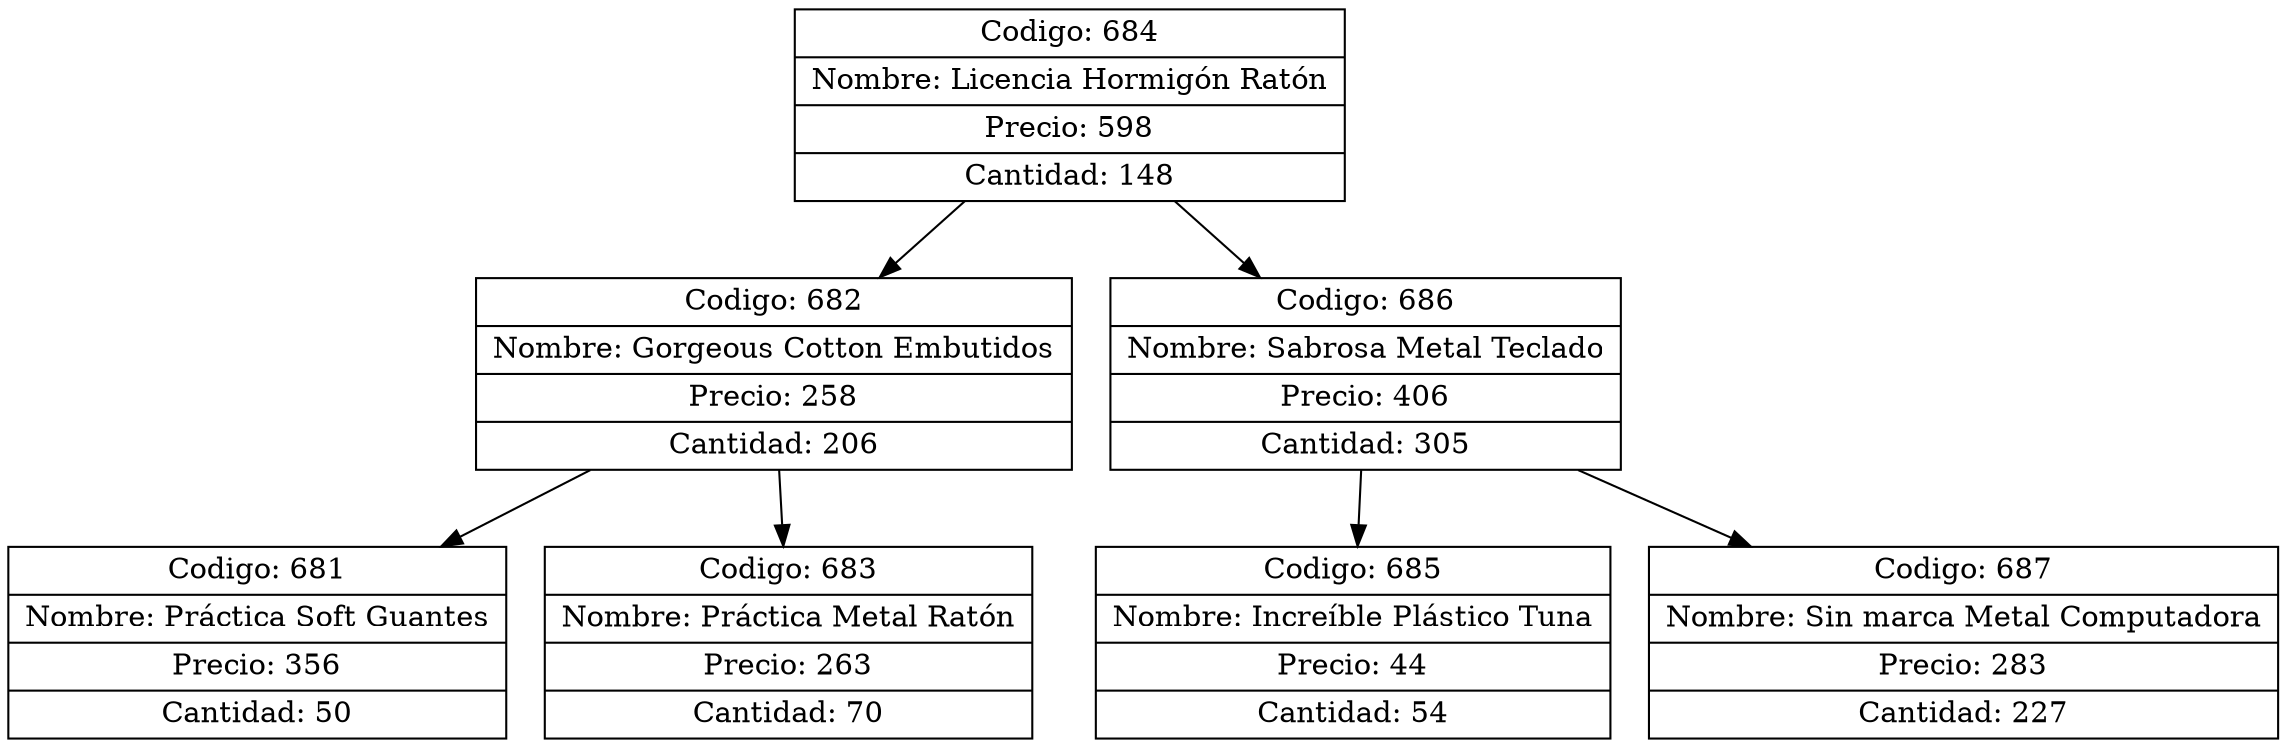 digraph G{
node[shape="box" shape="record"]
nodo684[label="{ Codigo: 684 | Nombre: Licencia Hormigón Ratón | Precio: 598 | Cantidad: 148}"];
nodo682[label="{ Codigo: 682 | Nombre: Gorgeous Cotton Embutidos | Precio: 258 | Cantidad: 206}"];
nodo681[label="{ Codigo: 681 | Nombre: Práctica Soft Guantes | Precio: 356 | Cantidad: 50}"];
nodo682->nodo681;
nodo683[label="{ Codigo: 683 | Nombre: Práctica Metal Ratón | Precio: 263 | Cantidad: 70}"];
nodo682->nodo683;
nodo684->nodo682;
nodo686[label="{ Codigo: 686 | Nombre: Sabrosa Metal Teclado | Precio: 406 | Cantidad: 305}"];
nodo685[label="{ Codigo: 685 | Nombre: Increíble Plástico Tuna | Precio: 44 | Cantidad: 54}"];
nodo686->nodo685;
nodo687[label="{ Codigo: 687 | Nombre: Sin marca Metal Computadora | Precio: 283 | Cantidad: 227}"];
nodo686->nodo687;
nodo684->nodo686;
}
